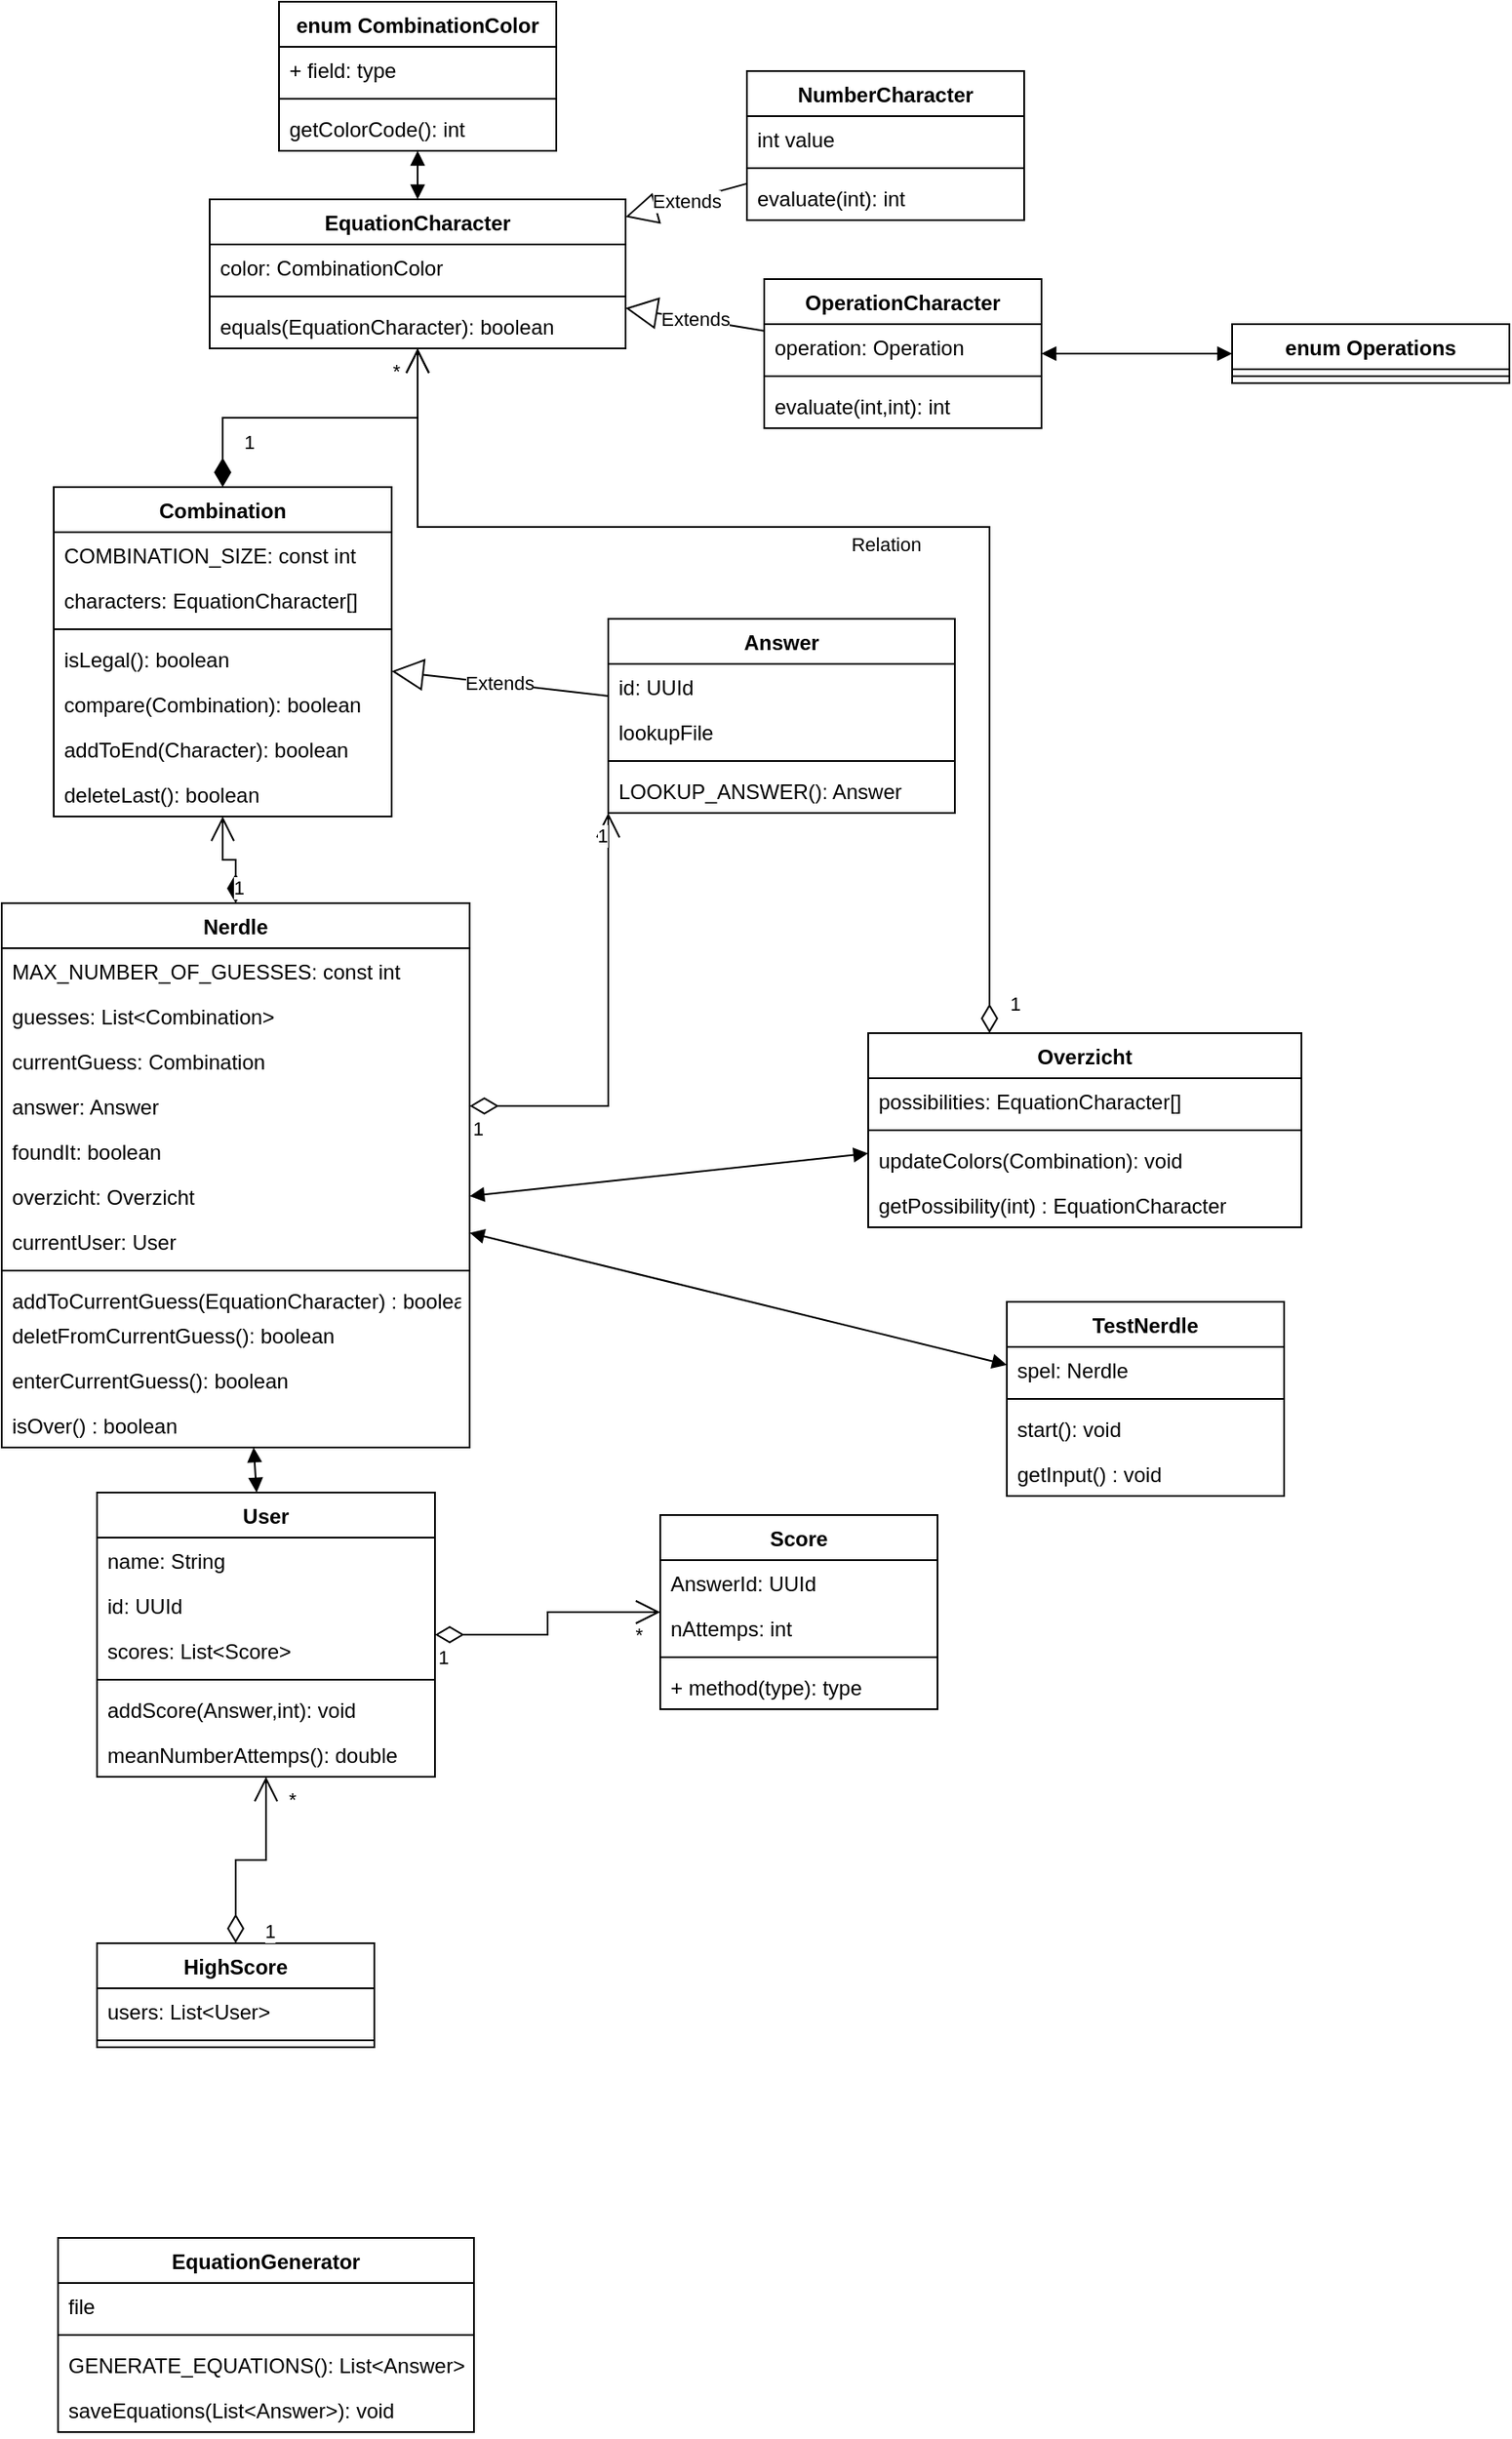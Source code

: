 <mxfile version="20.8.16" type="device"><diagram name="Page-1" id="nGaNUwzNWnzi1AYRtjt9"><mxGraphModel dx="1098" dy="828" grid="1" gridSize="10" guides="1" tooltips="1" connect="1" arrows="1" fold="1" page="1" pageScale="1" pageWidth="850" pageHeight="1100" math="0" shadow="0"><root><mxCell id="0"/><mxCell id="1" parent="0"/><mxCell id="WRhRIFxz5r6KMZZlI93b-1" value="Nerdle" style="swimlane;fontStyle=1;align=center;verticalAlign=top;childLayout=stackLayout;horizontal=1;startSize=26;horizontalStack=0;resizeParent=1;resizeParentMax=0;resizeLast=0;collapsible=1;marginBottom=0;" parent="1" vertex="1"><mxGeometry x="90" y="530" width="270" height="314" as="geometry"/></mxCell><mxCell id="WRhRIFxz5r6KMZZlI93b-44" value="MAX_NUMBER_OF_GUESSES: const int" style="text;strokeColor=none;fillColor=none;align=left;verticalAlign=top;spacingLeft=4;spacingRight=4;overflow=hidden;rotatable=0;points=[[0,0.5],[1,0.5]];portConstraint=eastwest;" parent="WRhRIFxz5r6KMZZlI93b-1" vertex="1"><mxGeometry y="26" width="270" height="26" as="geometry"/></mxCell><mxCell id="WRhRIFxz5r6KMZZlI93b-45" value="guesses: List&lt;Combination&gt;" style="text;strokeColor=none;fillColor=none;align=left;verticalAlign=top;spacingLeft=4;spacingRight=4;overflow=hidden;rotatable=0;points=[[0,0.5],[1,0.5]];portConstraint=eastwest;" parent="WRhRIFxz5r6KMZZlI93b-1" vertex="1"><mxGeometry y="52" width="270" height="26" as="geometry"/></mxCell><mxCell id="WRhRIFxz5r6KMZZlI93b-46" value="currentGuess: Combination" style="text;strokeColor=none;fillColor=none;align=left;verticalAlign=top;spacingLeft=4;spacingRight=4;overflow=hidden;rotatable=0;points=[[0,0.5],[1,0.5]];portConstraint=eastwest;" parent="WRhRIFxz5r6KMZZlI93b-1" vertex="1"><mxGeometry y="78" width="270" height="26" as="geometry"/></mxCell><mxCell id="WRhRIFxz5r6KMZZlI93b-47" value="answer: Answer" style="text;strokeColor=none;fillColor=none;align=left;verticalAlign=top;spacingLeft=4;spacingRight=4;overflow=hidden;rotatable=0;points=[[0,0.5],[1,0.5]];portConstraint=eastwest;" parent="WRhRIFxz5r6KMZZlI93b-1" vertex="1"><mxGeometry y="104" width="270" height="26" as="geometry"/></mxCell><mxCell id="WRhRIFxz5r6KMZZlI93b-57" value="foundIt: boolean" style="text;strokeColor=none;fillColor=none;align=left;verticalAlign=top;spacingLeft=4;spacingRight=4;overflow=hidden;rotatable=0;points=[[0,0.5],[1,0.5]];portConstraint=eastwest;" parent="WRhRIFxz5r6KMZZlI93b-1" vertex="1"><mxGeometry y="130" width="270" height="26" as="geometry"/></mxCell><mxCell id="WRhRIFxz5r6KMZZlI93b-65" value="overzicht: Overzicht" style="text;strokeColor=none;fillColor=none;align=left;verticalAlign=top;spacingLeft=4;spacingRight=4;overflow=hidden;rotatable=0;points=[[0,0.5],[1,0.5]];portConstraint=eastwest;" parent="WRhRIFxz5r6KMZZlI93b-1" vertex="1"><mxGeometry y="156" width="270" height="26" as="geometry"/></mxCell><mxCell id="WRhRIFxz5r6KMZZlI93b-71" value="currentUser: User" style="text;strokeColor=none;fillColor=none;align=left;verticalAlign=top;spacingLeft=4;spacingRight=4;overflow=hidden;rotatable=0;points=[[0,0.5],[1,0.5]];portConstraint=eastwest;" parent="WRhRIFxz5r6KMZZlI93b-1" vertex="1"><mxGeometry y="182" width="270" height="26" as="geometry"/></mxCell><mxCell id="WRhRIFxz5r6KMZZlI93b-3" value="" style="line;strokeWidth=1;fillColor=none;align=left;verticalAlign=middle;spacingTop=-1;spacingLeft=3;spacingRight=3;rotatable=0;labelPosition=right;points=[];portConstraint=eastwest;strokeColor=inherit;" parent="WRhRIFxz5r6KMZZlI93b-1" vertex="1"><mxGeometry y="208" width="270" height="8" as="geometry"/></mxCell><mxCell id="WRhRIFxz5r6KMZZlI93b-4" value="addToCurrentGuess(EquationCharacter) : boolean" style="text;strokeColor=none;fillColor=none;align=left;verticalAlign=top;spacingLeft=4;spacingRight=4;overflow=hidden;rotatable=0;points=[[0,0.5],[1,0.5]];portConstraint=eastwest;" parent="WRhRIFxz5r6KMZZlI93b-1" vertex="1"><mxGeometry y="216" width="270" height="20" as="geometry"/></mxCell><mxCell id="WRhRIFxz5r6KMZZlI93b-97" value="deletFromCurrentGuess(): boolean" style="text;strokeColor=none;fillColor=none;align=left;verticalAlign=top;spacingLeft=4;spacingRight=4;overflow=hidden;rotatable=0;points=[[0,0.5],[1,0.5]];portConstraint=eastwest;" parent="WRhRIFxz5r6KMZZlI93b-1" vertex="1"><mxGeometry y="236" width="270" height="26" as="geometry"/></mxCell><mxCell id="WRhRIFxz5r6KMZZlI93b-98" value="enterCurrentGuess(): boolean" style="text;strokeColor=none;fillColor=none;align=left;verticalAlign=top;spacingLeft=4;spacingRight=4;overflow=hidden;rotatable=0;points=[[0,0.5],[1,0.5]];portConstraint=eastwest;" parent="WRhRIFxz5r6KMZZlI93b-1" vertex="1"><mxGeometry y="262" width="270" height="26" as="geometry"/></mxCell><mxCell id="AXyc21nT3jt0DEatGzwi-4" value="isOver() : boolean" style="text;strokeColor=none;fillColor=none;align=left;verticalAlign=top;spacingLeft=4;spacingRight=4;overflow=hidden;rotatable=0;points=[[0,0.5],[1,0.5]];portConstraint=eastwest;" parent="WRhRIFxz5r6KMZZlI93b-1" vertex="1"><mxGeometry y="288" width="270" height="26" as="geometry"/></mxCell><mxCell id="WRhRIFxz5r6KMZZlI93b-5" value="Combination" style="swimlane;fontStyle=1;align=center;verticalAlign=top;childLayout=stackLayout;horizontal=1;startSize=26;horizontalStack=0;resizeParent=1;resizeParentMax=0;resizeLast=0;collapsible=1;marginBottom=0;" parent="1" vertex="1"><mxGeometry x="120" y="290" width="195" height="190" as="geometry"/></mxCell><mxCell id="WRhRIFxz5r6KMZZlI93b-89" value="COMBINATION_SIZE: const int" style="text;strokeColor=none;fillColor=none;align=left;verticalAlign=top;spacingLeft=4;spacingRight=4;overflow=hidden;rotatable=0;points=[[0,0.5],[1,0.5]];portConstraint=eastwest;" parent="WRhRIFxz5r6KMZZlI93b-5" vertex="1"><mxGeometry y="26" width="195" height="26" as="geometry"/></mxCell><mxCell id="WRhRIFxz5r6KMZZlI93b-6" value="characters: EquationCharacter[]" style="text;strokeColor=none;fillColor=none;align=left;verticalAlign=top;spacingLeft=4;spacingRight=4;overflow=hidden;rotatable=0;points=[[0,0.5],[1,0.5]];portConstraint=eastwest;" parent="WRhRIFxz5r6KMZZlI93b-5" vertex="1"><mxGeometry y="52" width="195" height="26" as="geometry"/></mxCell><mxCell id="WRhRIFxz5r6KMZZlI93b-7" value="" style="line;strokeWidth=1;fillColor=none;align=left;verticalAlign=middle;spacingTop=-1;spacingLeft=3;spacingRight=3;rotatable=0;labelPosition=right;points=[];portConstraint=eastwest;strokeColor=inherit;" parent="WRhRIFxz5r6KMZZlI93b-5" vertex="1"><mxGeometry y="78" width="195" height="8" as="geometry"/></mxCell><mxCell id="WRhRIFxz5r6KMZZlI93b-8" value="isLegal(): boolean" style="text;strokeColor=none;fillColor=none;align=left;verticalAlign=top;spacingLeft=4;spacingRight=4;overflow=hidden;rotatable=0;points=[[0,0.5],[1,0.5]];portConstraint=eastwest;" parent="WRhRIFxz5r6KMZZlI93b-5" vertex="1"><mxGeometry y="86" width="195" height="26" as="geometry"/></mxCell><mxCell id="WRhRIFxz5r6KMZZlI93b-82" value="compare(Combination): boolean" style="text;strokeColor=none;fillColor=none;align=left;verticalAlign=top;spacingLeft=4;spacingRight=4;overflow=hidden;rotatable=0;points=[[0,0.5],[1,0.5]];portConstraint=eastwest;" parent="WRhRIFxz5r6KMZZlI93b-5" vertex="1"><mxGeometry y="112" width="195" height="26" as="geometry"/></mxCell><mxCell id="WRhRIFxz5r6KMZZlI93b-83" value="addToEnd(Character): boolean" style="text;strokeColor=none;fillColor=none;align=left;verticalAlign=top;spacingLeft=4;spacingRight=4;overflow=hidden;rotatable=0;points=[[0,0.5],[1,0.5]];portConstraint=eastwest;" parent="WRhRIFxz5r6KMZZlI93b-5" vertex="1"><mxGeometry y="138" width="195" height="26" as="geometry"/></mxCell><mxCell id="WRhRIFxz5r6KMZZlI93b-84" value="deleteLast(): boolean" style="text;strokeColor=none;fillColor=none;align=left;verticalAlign=top;spacingLeft=4;spacingRight=4;overflow=hidden;rotatable=0;points=[[0,0.5],[1,0.5]];portConstraint=eastwest;" parent="WRhRIFxz5r6KMZZlI93b-5" vertex="1"><mxGeometry y="164" width="195" height="26" as="geometry"/></mxCell><mxCell id="WRhRIFxz5r6KMZZlI93b-9" value="1" style="endArrow=open;html=1;endSize=12;startArrow=diamondThin;startSize=14;startFill=1;edgeStyle=orthogonalEdgeStyle;align=left;verticalAlign=bottom;rounded=0;" parent="1" source="WRhRIFxz5r6KMZZlI93b-1" target="WRhRIFxz5r6KMZZlI93b-5" edge="1"><mxGeometry x="-1" y="3" relative="1" as="geometry"><mxPoint x="420" y="320" as="sourcePoint"/><mxPoint x="580" y="320" as="targetPoint"/></mxGeometry></mxCell><mxCell id="WRhRIFxz5r6KMZZlI93b-10" value="EquationCharacter" style="swimlane;fontStyle=1;align=center;verticalAlign=top;childLayout=stackLayout;horizontal=1;startSize=26;horizontalStack=0;resizeParent=1;resizeParentMax=0;resizeLast=0;collapsible=1;marginBottom=0;" parent="1" vertex="1"><mxGeometry x="210" y="124" width="240" height="86" as="geometry"/></mxCell><mxCell id="WRhRIFxz5r6KMZZlI93b-56" value="color: CombinationColor" style="text;strokeColor=none;fillColor=none;align=left;verticalAlign=top;spacingLeft=4;spacingRight=4;overflow=hidden;rotatable=0;points=[[0,0.5],[1,0.5]];portConstraint=eastwest;" parent="WRhRIFxz5r6KMZZlI93b-10" vertex="1"><mxGeometry y="26" width="240" height="26" as="geometry"/></mxCell><mxCell id="WRhRIFxz5r6KMZZlI93b-12" value="" style="line;strokeWidth=1;fillColor=none;align=left;verticalAlign=middle;spacingTop=-1;spacingLeft=3;spacingRight=3;rotatable=0;labelPosition=right;points=[];portConstraint=eastwest;strokeColor=inherit;" parent="WRhRIFxz5r6KMZZlI93b-10" vertex="1"><mxGeometry y="52" width="240" height="8" as="geometry"/></mxCell><mxCell id="2IvJSUibcknKAsIK1jTC-1" value="equals(EquationCharacter): boolean" style="text;strokeColor=none;fillColor=none;align=left;verticalAlign=top;spacingLeft=4;spacingRight=4;overflow=hidden;rotatable=0;points=[[0,0.5],[1,0.5]];portConstraint=eastwest;" vertex="1" parent="WRhRIFxz5r6KMZZlI93b-10"><mxGeometry y="60" width="240" height="26" as="geometry"/></mxCell><mxCell id="WRhRIFxz5r6KMZZlI93b-14" value="enum CombinationColor" style="swimlane;fontStyle=1;align=center;verticalAlign=top;childLayout=stackLayout;horizontal=1;startSize=26;horizontalStack=0;resizeParent=1;resizeParentMax=0;resizeLast=0;collapsible=1;marginBottom=0;" parent="1" vertex="1"><mxGeometry x="250" y="10" width="160" height="86" as="geometry"/></mxCell><mxCell id="WRhRIFxz5r6KMZZlI93b-15" value="+ field: type" style="text;strokeColor=none;fillColor=none;align=left;verticalAlign=top;spacingLeft=4;spacingRight=4;overflow=hidden;rotatable=0;points=[[0,0.5],[1,0.5]];portConstraint=eastwest;" parent="WRhRIFxz5r6KMZZlI93b-14" vertex="1"><mxGeometry y="26" width="160" height="26" as="geometry"/></mxCell><mxCell id="WRhRIFxz5r6KMZZlI93b-16" value="" style="line;strokeWidth=1;fillColor=none;align=left;verticalAlign=middle;spacingTop=-1;spacingLeft=3;spacingRight=3;rotatable=0;labelPosition=right;points=[];portConstraint=eastwest;strokeColor=inherit;" parent="WRhRIFxz5r6KMZZlI93b-14" vertex="1"><mxGeometry y="52" width="160" height="8" as="geometry"/></mxCell><mxCell id="WRhRIFxz5r6KMZZlI93b-17" value="getColorCode(): int" style="text;strokeColor=none;fillColor=none;align=left;verticalAlign=top;spacingLeft=4;spacingRight=4;overflow=hidden;rotatable=0;points=[[0,0.5],[1,0.5]];portConstraint=eastwest;" parent="WRhRIFxz5r6KMZZlI93b-14" vertex="1"><mxGeometry y="60" width="160" height="26" as="geometry"/></mxCell><mxCell id="WRhRIFxz5r6KMZZlI93b-20" value="1" style="endArrow=open;html=1;endSize=12;startArrow=diamondThin;startSize=14;startFill=1;edgeStyle=orthogonalEdgeStyle;align=left;verticalAlign=bottom;rounded=0;" parent="1" source="WRhRIFxz5r6KMZZlI93b-5" target="WRhRIFxz5r6KMZZlI93b-10" edge="1"><mxGeometry x="-0.817" y="-10" relative="1" as="geometry"><mxPoint x="530" y="360" as="sourcePoint"/><mxPoint x="250" y="197" as="targetPoint"/><mxPoint as="offset"/></mxGeometry></mxCell><mxCell id="WRhRIFxz5r6KMZZlI93b-48" value="enum Operations" style="swimlane;fontStyle=1;align=center;verticalAlign=top;childLayout=stackLayout;horizontal=1;startSize=26;horizontalStack=0;resizeParent=1;resizeParentMax=0;resizeLast=0;collapsible=1;marginBottom=0;" parent="1" vertex="1"><mxGeometry x="800" y="196" width="160" height="34" as="geometry"/></mxCell><mxCell id="WRhRIFxz5r6KMZZlI93b-50" value="" style="line;strokeWidth=1;fillColor=none;align=left;verticalAlign=middle;spacingTop=-1;spacingLeft=3;spacingRight=3;rotatable=0;labelPosition=right;points=[];portConstraint=eastwest;strokeColor=inherit;" parent="WRhRIFxz5r6KMZZlI93b-48" vertex="1"><mxGeometry y="26" width="160" height="8" as="geometry"/></mxCell><mxCell id="WRhRIFxz5r6KMZZlI93b-54" value="" style="endArrow=block;startArrow=block;endFill=1;startFill=1;html=1;rounded=0;" parent="1" source="MKwCYg8Q-onMK38JoarG-35" target="WRhRIFxz5r6KMZZlI93b-48" edge="1"><mxGeometry width="160" relative="1" as="geometry"><mxPoint x="400" y="200" as="sourcePoint"/><mxPoint x="560" y="200" as="targetPoint"/></mxGeometry></mxCell><mxCell id="WRhRIFxz5r6KMZZlI93b-55" value="" style="endArrow=block;startArrow=block;endFill=1;startFill=1;html=1;rounded=0;" parent="1" source="WRhRIFxz5r6KMZZlI93b-10" target="WRhRIFxz5r6KMZZlI93b-17" edge="1"><mxGeometry width="160" relative="1" as="geometry"><mxPoint x="380" y="120" as="sourcePoint"/><mxPoint x="540" y="120" as="targetPoint"/></mxGeometry></mxCell><mxCell id="WRhRIFxz5r6KMZZlI93b-58" value="Overzicht" style="swimlane;fontStyle=1;align=center;verticalAlign=top;childLayout=stackLayout;horizontal=1;startSize=26;horizontalStack=0;resizeParent=1;resizeParentMax=0;resizeLast=0;collapsible=1;marginBottom=0;" parent="1" vertex="1"><mxGeometry x="590" y="605" width="250" height="112" as="geometry"/></mxCell><mxCell id="WRhRIFxz5r6KMZZlI93b-62" value="Relation" style="endArrow=open;html=1;endSize=12;startArrow=diamondThin;startSize=14;startFill=0;edgeStyle=orthogonalEdgeStyle;rounded=0;" parent="WRhRIFxz5r6KMZZlI93b-58" target="WRhRIFxz5r6KMZZlI93b-10" edge="1"><mxGeometry x="-0.028" y="10" relative="1" as="geometry"><mxPoint x="70" as="sourcePoint"/><mxPoint x="230" as="targetPoint"/><Array as="points"><mxPoint x="70" y="-292"/><mxPoint x="-260" y="-292"/></Array><mxPoint as="offset"/></mxGeometry></mxCell><mxCell id="WRhRIFxz5r6KMZZlI93b-63" value="1" style="edgeLabel;resizable=0;html=1;align=left;verticalAlign=top;" parent="WRhRIFxz5r6KMZZlI93b-62" connectable="0" vertex="1"><mxGeometry x="-1" relative="1" as="geometry"><mxPoint x="10" y="-30" as="offset"/></mxGeometry></mxCell><mxCell id="WRhRIFxz5r6KMZZlI93b-64" value="*" style="edgeLabel;resizable=0;html=1;align=right;verticalAlign=top;" parent="WRhRIFxz5r6KMZZlI93b-62" connectable="0" vertex="1"><mxGeometry x="1" relative="1" as="geometry"><mxPoint x="-10" as="offset"/></mxGeometry></mxCell><mxCell id="WRhRIFxz5r6KMZZlI93b-59" value="possibilities: EquationCharacter[]" style="text;strokeColor=none;fillColor=none;align=left;verticalAlign=top;spacingLeft=4;spacingRight=4;overflow=hidden;rotatable=0;points=[[0,0.5],[1,0.5]];portConstraint=eastwest;" parent="WRhRIFxz5r6KMZZlI93b-58" vertex="1"><mxGeometry y="26" width="250" height="26" as="geometry"/></mxCell><mxCell id="WRhRIFxz5r6KMZZlI93b-60" value="" style="line;strokeWidth=1;fillColor=none;align=left;verticalAlign=middle;spacingTop=-1;spacingLeft=3;spacingRight=3;rotatable=0;labelPosition=right;points=[];portConstraint=eastwest;strokeColor=inherit;" parent="WRhRIFxz5r6KMZZlI93b-58" vertex="1"><mxGeometry y="52" width="250" height="8" as="geometry"/></mxCell><mxCell id="WRhRIFxz5r6KMZZlI93b-61" value="updateColors(Combination): void" style="text;strokeColor=none;fillColor=none;align=left;verticalAlign=top;spacingLeft=4;spacingRight=4;overflow=hidden;rotatable=0;points=[[0,0.5],[1,0.5]];portConstraint=eastwest;" parent="WRhRIFxz5r6KMZZlI93b-58" vertex="1"><mxGeometry y="60" width="250" height="26" as="geometry"/></mxCell><mxCell id="AXyc21nT3jt0DEatGzwi-1" value="getPossibility(int) : EquationCharacter" style="text;strokeColor=none;fillColor=none;align=left;verticalAlign=top;spacingLeft=4;spacingRight=4;overflow=hidden;rotatable=0;points=[[0,0.5],[1,0.5]];portConstraint=eastwest;" parent="WRhRIFxz5r6KMZZlI93b-58" vertex="1"><mxGeometry y="86" width="250" height="26" as="geometry"/></mxCell><mxCell id="WRhRIFxz5r6KMZZlI93b-66" value="" style="endArrow=block;startArrow=block;endFill=1;startFill=1;html=1;rounded=0;exitX=1;exitY=0.5;exitDx=0;exitDy=0;" parent="1" source="WRhRIFxz5r6KMZZlI93b-65" target="WRhRIFxz5r6KMZZlI93b-58" edge="1"><mxGeometry width="160" relative="1" as="geometry"><mxPoint x="340" y="630" as="sourcePoint"/><mxPoint x="500" y="630" as="targetPoint"/></mxGeometry></mxCell><mxCell id="WRhRIFxz5r6KMZZlI93b-67" value="User" style="swimlane;fontStyle=1;align=center;verticalAlign=top;childLayout=stackLayout;horizontal=1;startSize=26;horizontalStack=0;resizeParent=1;resizeParentMax=0;resizeLast=0;collapsible=1;marginBottom=0;" parent="1" vertex="1"><mxGeometry x="145" y="870" width="195" height="164" as="geometry"/></mxCell><mxCell id="WRhRIFxz5r6KMZZlI93b-68" value="name: String" style="text;strokeColor=none;fillColor=none;align=left;verticalAlign=top;spacingLeft=4;spacingRight=4;overflow=hidden;rotatable=0;points=[[0,0.5],[1,0.5]];portConstraint=eastwest;" parent="WRhRIFxz5r6KMZZlI93b-67" vertex="1"><mxGeometry y="26" width="195" height="26" as="geometry"/></mxCell><mxCell id="WRhRIFxz5r6KMZZlI93b-92" value="id: UUId" style="text;strokeColor=none;fillColor=none;align=left;verticalAlign=top;spacingLeft=4;spacingRight=4;overflow=hidden;rotatable=0;points=[[0,0.5],[1,0.5]];portConstraint=eastwest;" parent="WRhRIFxz5r6KMZZlI93b-67" vertex="1"><mxGeometry y="52" width="195" height="26" as="geometry"/></mxCell><mxCell id="WRhRIFxz5r6KMZZlI93b-93" value="scores: List&lt;Score&gt;" style="text;strokeColor=none;fillColor=none;align=left;verticalAlign=top;spacingLeft=4;spacingRight=4;overflow=hidden;rotatable=0;points=[[0,0.5],[1,0.5]];portConstraint=eastwest;" parent="WRhRIFxz5r6KMZZlI93b-67" vertex="1"><mxGeometry y="78" width="195" height="26" as="geometry"/></mxCell><mxCell id="WRhRIFxz5r6KMZZlI93b-69" value="" style="line;strokeWidth=1;fillColor=none;align=left;verticalAlign=middle;spacingTop=-1;spacingLeft=3;spacingRight=3;rotatable=0;labelPosition=right;points=[];portConstraint=eastwest;strokeColor=inherit;" parent="WRhRIFxz5r6KMZZlI93b-67" vertex="1"><mxGeometry y="104" width="195" height="8" as="geometry"/></mxCell><mxCell id="WRhRIFxz5r6KMZZlI93b-70" value="addScore(Answer,int): void" style="text;strokeColor=none;fillColor=none;align=left;verticalAlign=top;spacingLeft=4;spacingRight=4;overflow=hidden;rotatable=0;points=[[0,0.5],[1,0.5]];portConstraint=eastwest;" parent="WRhRIFxz5r6KMZZlI93b-67" vertex="1"><mxGeometry y="112" width="195" height="26" as="geometry"/></mxCell><mxCell id="MKwCYg8Q-onMK38JoarG-9" value="meanNumberAttemps(): double" style="text;strokeColor=none;fillColor=none;align=left;verticalAlign=top;spacingLeft=4;spacingRight=4;overflow=hidden;rotatable=0;points=[[0,0.5],[1,0.5]];portConstraint=eastwest;" parent="WRhRIFxz5r6KMZZlI93b-67" vertex="1"><mxGeometry y="138" width="195" height="26" as="geometry"/></mxCell><mxCell id="WRhRIFxz5r6KMZZlI93b-72" value="" style="endArrow=block;startArrow=block;endFill=1;startFill=1;html=1;rounded=0;" parent="1" source="WRhRIFxz5r6KMZZlI93b-67" target="WRhRIFxz5r6KMZZlI93b-1" edge="1"><mxGeometry width="160" relative="1" as="geometry"><mxPoint x="230" y="880" as="sourcePoint"/><mxPoint x="390" y="880" as="targetPoint"/></mxGeometry></mxCell><mxCell id="WRhRIFxz5r6KMZZlI93b-73" value="Score" style="swimlane;fontStyle=1;align=center;verticalAlign=top;childLayout=stackLayout;horizontal=1;startSize=26;horizontalStack=0;resizeParent=1;resizeParentMax=0;resizeLast=0;collapsible=1;marginBottom=0;" parent="1" vertex="1"><mxGeometry x="470" y="883" width="160" height="112" as="geometry"/></mxCell><mxCell id="WRhRIFxz5r6KMZZlI93b-74" value="AnswerId: UUId" style="text;strokeColor=none;fillColor=none;align=left;verticalAlign=top;spacingLeft=4;spacingRight=4;overflow=hidden;rotatable=0;points=[[0,0.5],[1,0.5]];portConstraint=eastwest;" parent="WRhRIFxz5r6KMZZlI93b-73" vertex="1"><mxGeometry y="26" width="160" height="26" as="geometry"/></mxCell><mxCell id="WRhRIFxz5r6KMZZlI93b-90" value="nAttemps: int" style="text;strokeColor=none;fillColor=none;align=left;verticalAlign=top;spacingLeft=4;spacingRight=4;overflow=hidden;rotatable=0;points=[[0,0.5],[1,0.5]];portConstraint=eastwest;" parent="WRhRIFxz5r6KMZZlI93b-73" vertex="1"><mxGeometry y="52" width="160" height="26" as="geometry"/></mxCell><mxCell id="WRhRIFxz5r6KMZZlI93b-75" value="" style="line;strokeWidth=1;fillColor=none;align=left;verticalAlign=middle;spacingTop=-1;spacingLeft=3;spacingRight=3;rotatable=0;labelPosition=right;points=[];portConstraint=eastwest;strokeColor=inherit;" parent="WRhRIFxz5r6KMZZlI93b-73" vertex="1"><mxGeometry y="78" width="160" height="8" as="geometry"/></mxCell><mxCell id="WRhRIFxz5r6KMZZlI93b-76" value="+ method(type): type" style="text;strokeColor=none;fillColor=none;align=left;verticalAlign=top;spacingLeft=4;spacingRight=4;overflow=hidden;rotatable=0;points=[[0,0.5],[1,0.5]];portConstraint=eastwest;" parent="WRhRIFxz5r6KMZZlI93b-73" vertex="1"><mxGeometry y="86" width="160" height="26" as="geometry"/></mxCell><mxCell id="WRhRIFxz5r6KMZZlI93b-77" value="Answer" style="swimlane;fontStyle=1;align=center;verticalAlign=top;childLayout=stackLayout;horizontal=1;startSize=26;horizontalStack=0;resizeParent=1;resizeParentMax=0;resizeLast=0;collapsible=1;marginBottom=0;" parent="1" vertex="1"><mxGeometry x="440" y="366" width="200" height="112" as="geometry"/></mxCell><mxCell id="WRhRIFxz5r6KMZZlI93b-78" value="id: UUId" style="text;strokeColor=none;fillColor=none;align=left;verticalAlign=top;spacingLeft=4;spacingRight=4;overflow=hidden;rotatable=0;points=[[0,0.5],[1,0.5]];portConstraint=eastwest;" parent="WRhRIFxz5r6KMZZlI93b-77" vertex="1"><mxGeometry y="26" width="200" height="26" as="geometry"/></mxCell><mxCell id="MKwCYg8Q-onMK38JoarG-30" value="lookupFile" style="text;strokeColor=none;fillColor=none;align=left;verticalAlign=top;spacingLeft=4;spacingRight=4;overflow=hidden;rotatable=0;points=[[0,0.5],[1,0.5]];portConstraint=eastwest;" parent="WRhRIFxz5r6KMZZlI93b-77" vertex="1"><mxGeometry y="52" width="200" height="26" as="geometry"/></mxCell><mxCell id="WRhRIFxz5r6KMZZlI93b-79" value="" style="line;strokeWidth=1;fillColor=none;align=left;verticalAlign=middle;spacingTop=-1;spacingLeft=3;spacingRight=3;rotatable=0;labelPosition=right;points=[];portConstraint=eastwest;strokeColor=inherit;" parent="WRhRIFxz5r6KMZZlI93b-77" vertex="1"><mxGeometry y="78" width="200" height="8" as="geometry"/></mxCell><mxCell id="WRhRIFxz5r6KMZZlI93b-80" value="LOOKUP_ANSWER(): Answer" style="text;strokeColor=none;fillColor=none;align=left;verticalAlign=top;spacingLeft=4;spacingRight=4;overflow=hidden;rotatable=0;points=[[0,0.5],[1,0.5]];portConstraint=eastwest;" parent="WRhRIFxz5r6KMZZlI93b-77" vertex="1"><mxGeometry y="86" width="200" height="26" as="geometry"/></mxCell><mxCell id="WRhRIFxz5r6KMZZlI93b-81" value="Extends" style="endArrow=block;endSize=16;endFill=0;html=1;rounded=0;" parent="1" source="WRhRIFxz5r6KMZZlI93b-77" target="WRhRIFxz5r6KMZZlI93b-5" edge="1"><mxGeometry width="160" relative="1" as="geometry"><mxPoint x="280" y="470" as="sourcePoint"/><mxPoint x="440" y="470" as="targetPoint"/></mxGeometry></mxCell><mxCell id="WRhRIFxz5r6KMZZlI93b-85" value="" style="endArrow=open;html=1;endSize=12;startArrow=diamondThin;startSize=14;startFill=0;edgeStyle=orthogonalEdgeStyle;rounded=0;" parent="1" source="WRhRIFxz5r6KMZZlI93b-47" target="WRhRIFxz5r6KMZZlI93b-77" edge="1"><mxGeometry x="0.02" y="-30" relative="1" as="geometry"><mxPoint x="200" y="640" as="sourcePoint"/><mxPoint x="360" y="640" as="targetPoint"/><Array as="points"><mxPoint x="440" y="647"/></Array><mxPoint as="offset"/></mxGeometry></mxCell><mxCell id="WRhRIFxz5r6KMZZlI93b-86" value="1" style="edgeLabel;resizable=0;html=1;align=left;verticalAlign=top;" parent="WRhRIFxz5r6KMZZlI93b-85" connectable="0" vertex="1"><mxGeometry x="-1" relative="1" as="geometry"/></mxCell><mxCell id="WRhRIFxz5r6KMZZlI93b-87" value="1" style="edgeLabel;resizable=0;html=1;align=right;verticalAlign=top;" parent="WRhRIFxz5r6KMZZlI93b-85" connectable="0" vertex="1"><mxGeometry x="1" relative="1" as="geometry"/></mxCell><mxCell id="WRhRIFxz5r6KMZZlI93b-94" value="" style="endArrow=open;html=1;endSize=12;startArrow=diamondThin;startSize=14;startFill=0;edgeStyle=orthogonalEdgeStyle;rounded=0;" parent="1" source="WRhRIFxz5r6KMZZlI93b-67" target="WRhRIFxz5r6KMZZlI93b-73" edge="1"><mxGeometry x="0.091" y="39" relative="1" as="geometry"><mxPoint x="330" y="950" as="sourcePoint"/><mxPoint x="490" y="950" as="targetPoint"/><mxPoint x="-5" as="offset"/></mxGeometry></mxCell><mxCell id="WRhRIFxz5r6KMZZlI93b-95" value="1" style="edgeLabel;resizable=0;html=1;align=left;verticalAlign=top;" parent="WRhRIFxz5r6KMZZlI93b-94" connectable="0" vertex="1"><mxGeometry x="-1" relative="1" as="geometry"/></mxCell><mxCell id="WRhRIFxz5r6KMZZlI93b-96" value="*" style="edgeLabel;resizable=0;html=1;align=right;verticalAlign=top;" parent="WRhRIFxz5r6KMZZlI93b-94" connectable="0" vertex="1"><mxGeometry x="1" relative="1" as="geometry"><mxPoint x="-10" as="offset"/></mxGeometry></mxCell><mxCell id="MKwCYg8Q-onMK38JoarG-5" value="HighScore" style="swimlane;fontStyle=1;align=center;verticalAlign=top;childLayout=stackLayout;horizontal=1;startSize=26;horizontalStack=0;resizeParent=1;resizeParentMax=0;resizeLast=0;collapsible=1;marginBottom=0;" parent="1" vertex="1"><mxGeometry x="145" y="1130" width="160" height="60" as="geometry"/></mxCell><mxCell id="MKwCYg8Q-onMK38JoarG-6" value="users: List&lt;User&gt;" style="text;strokeColor=none;fillColor=none;align=left;verticalAlign=top;spacingLeft=4;spacingRight=4;overflow=hidden;rotatable=0;points=[[0,0.5],[1,0.5]];portConstraint=eastwest;" parent="MKwCYg8Q-onMK38JoarG-5" vertex="1"><mxGeometry y="26" width="160" height="26" as="geometry"/></mxCell><mxCell id="MKwCYg8Q-onMK38JoarG-7" value="" style="line;strokeWidth=1;fillColor=none;align=left;verticalAlign=middle;spacingTop=-1;spacingLeft=3;spacingRight=3;rotatable=0;labelPosition=right;points=[];portConstraint=eastwest;strokeColor=inherit;" parent="MKwCYg8Q-onMK38JoarG-5" vertex="1"><mxGeometry y="52" width="160" height="8" as="geometry"/></mxCell><mxCell id="MKwCYg8Q-onMK38JoarG-10" value="" style="endArrow=open;html=1;endSize=12;startArrow=diamondThin;startSize=14;startFill=0;edgeStyle=orthogonalEdgeStyle;rounded=0;" parent="1" source="MKwCYg8Q-onMK38JoarG-5" target="WRhRIFxz5r6KMZZlI93b-67" edge="1"><mxGeometry x="0.189" y="-47" relative="1" as="geometry"><mxPoint x="227.5" y="1140" as="sourcePoint"/><mxPoint x="387.5" y="1140" as="targetPoint"/><mxPoint x="1" as="offset"/></mxGeometry></mxCell><mxCell id="MKwCYg8Q-onMK38JoarG-11" value="1" style="edgeLabel;resizable=0;html=1;align=left;verticalAlign=top;" parent="MKwCYg8Q-onMK38JoarG-10" connectable="0" vertex="1"><mxGeometry x="-1" relative="1" as="geometry"><mxPoint x="15" y="-20" as="offset"/></mxGeometry></mxCell><mxCell id="MKwCYg8Q-onMK38JoarG-12" value="*" style="edgeLabel;resizable=0;html=1;align=right;verticalAlign=top;" parent="MKwCYg8Q-onMK38JoarG-10" connectable="0" vertex="1"><mxGeometry x="1" relative="1" as="geometry"><mxPoint x="18" as="offset"/></mxGeometry></mxCell><mxCell id="MKwCYg8Q-onMK38JoarG-14" value="TestNerdle" style="swimlane;fontStyle=1;align=center;verticalAlign=top;childLayout=stackLayout;horizontal=1;startSize=26;horizontalStack=0;resizeParent=1;resizeParentMax=0;resizeLast=0;collapsible=1;marginBottom=0;" parent="1" vertex="1"><mxGeometry x="670" y="760" width="160" height="112" as="geometry"/></mxCell><mxCell id="MKwCYg8Q-onMK38JoarG-15" value="spel: Nerdle" style="text;strokeColor=none;fillColor=none;align=left;verticalAlign=top;spacingLeft=4;spacingRight=4;overflow=hidden;rotatable=0;points=[[0,0.5],[1,0.5]];portConstraint=eastwest;" parent="MKwCYg8Q-onMK38JoarG-14" vertex="1"><mxGeometry y="26" width="160" height="26" as="geometry"/></mxCell><mxCell id="MKwCYg8Q-onMK38JoarG-16" value="" style="line;strokeWidth=1;fillColor=none;align=left;verticalAlign=middle;spacingTop=-1;spacingLeft=3;spacingRight=3;rotatable=0;labelPosition=right;points=[];portConstraint=eastwest;strokeColor=inherit;" parent="MKwCYg8Q-onMK38JoarG-14" vertex="1"><mxGeometry y="52" width="160" height="8" as="geometry"/></mxCell><mxCell id="MKwCYg8Q-onMK38JoarG-17" value="start(): void" style="text;strokeColor=none;fillColor=none;align=left;verticalAlign=top;spacingLeft=4;spacingRight=4;overflow=hidden;rotatable=0;points=[[0,0.5],[1,0.5]];portConstraint=eastwest;" parent="MKwCYg8Q-onMK38JoarG-14" vertex="1"><mxGeometry y="60" width="160" height="26" as="geometry"/></mxCell><mxCell id="MKwCYg8Q-onMK38JoarG-20" value="getInput() : void" style="text;strokeColor=none;fillColor=none;align=left;verticalAlign=top;spacingLeft=4;spacingRight=4;overflow=hidden;rotatable=0;points=[[0,0.5],[1,0.5]];portConstraint=eastwest;" parent="MKwCYg8Q-onMK38JoarG-14" vertex="1"><mxGeometry y="86" width="160" height="26" as="geometry"/></mxCell><mxCell id="MKwCYg8Q-onMK38JoarG-19" value="" style="endArrow=block;startArrow=block;endFill=1;startFill=1;html=1;rounded=0;" parent="1" source="WRhRIFxz5r6KMZZlI93b-1" target="MKwCYg8Q-onMK38JoarG-14" edge="1"><mxGeometry width="160" relative="1" as="geometry"><mxPoint x="460" y="790" as="sourcePoint"/><mxPoint x="620" y="790" as="targetPoint"/></mxGeometry></mxCell><mxCell id="MKwCYg8Q-onMK38JoarG-25" value="EquationGenerator" style="swimlane;fontStyle=1;align=center;verticalAlign=top;childLayout=stackLayout;horizontal=1;startSize=26;horizontalStack=0;resizeParent=1;resizeParentMax=0;resizeLast=0;collapsible=1;marginBottom=0;" parent="1" vertex="1"><mxGeometry x="122.5" y="1300" width="240" height="112" as="geometry"/></mxCell><mxCell id="MKwCYg8Q-onMK38JoarG-26" value="file" style="text;strokeColor=none;fillColor=none;align=left;verticalAlign=top;spacingLeft=4;spacingRight=4;overflow=hidden;rotatable=0;points=[[0,0.5],[1,0.5]];portConstraint=eastwest;" parent="MKwCYg8Q-onMK38JoarG-25" vertex="1"><mxGeometry y="26" width="240" height="26" as="geometry"/></mxCell><mxCell id="MKwCYg8Q-onMK38JoarG-27" value="" style="line;strokeWidth=1;fillColor=none;align=left;verticalAlign=middle;spacingTop=-1;spacingLeft=3;spacingRight=3;rotatable=0;labelPosition=right;points=[];portConstraint=eastwest;strokeColor=inherit;" parent="MKwCYg8Q-onMK38JoarG-25" vertex="1"><mxGeometry y="52" width="240" height="8" as="geometry"/></mxCell><mxCell id="MKwCYg8Q-onMK38JoarG-28" value="GENERATE_EQUATIONS(): List&lt;Answer&gt;" style="text;strokeColor=none;fillColor=none;align=left;verticalAlign=top;spacingLeft=4;spacingRight=4;overflow=hidden;rotatable=0;points=[[0,0.5],[1,0.5]];portConstraint=eastwest;" parent="MKwCYg8Q-onMK38JoarG-25" vertex="1"><mxGeometry y="60" width="240" height="26" as="geometry"/></mxCell><mxCell id="MKwCYg8Q-onMK38JoarG-29" value="saveEquations(List&lt;Answer&gt;): void" style="text;strokeColor=none;fillColor=none;align=left;verticalAlign=top;spacingLeft=4;spacingRight=4;overflow=hidden;rotatable=0;points=[[0,0.5],[1,0.5]];portConstraint=eastwest;" parent="MKwCYg8Q-onMK38JoarG-25" vertex="1"><mxGeometry y="86" width="240" height="26" as="geometry"/></mxCell><mxCell id="MKwCYg8Q-onMK38JoarG-31" value="NumberCharacter" style="swimlane;fontStyle=1;align=center;verticalAlign=top;childLayout=stackLayout;horizontal=1;startSize=26;horizontalStack=0;resizeParent=1;resizeParentMax=0;resizeLast=0;collapsible=1;marginBottom=0;" parent="1" vertex="1"><mxGeometry x="520" y="50" width="160" height="86" as="geometry"/></mxCell><mxCell id="MKwCYg8Q-onMK38JoarG-32" value="int value" style="text;strokeColor=none;fillColor=none;align=left;verticalAlign=top;spacingLeft=4;spacingRight=4;overflow=hidden;rotatable=0;points=[[0,0.5],[1,0.5]];portConstraint=eastwest;" parent="MKwCYg8Q-onMK38JoarG-31" vertex="1"><mxGeometry y="26" width="160" height="26" as="geometry"/></mxCell><mxCell id="MKwCYg8Q-onMK38JoarG-33" value="" style="line;strokeWidth=1;fillColor=none;align=left;verticalAlign=middle;spacingTop=-1;spacingLeft=3;spacingRight=3;rotatable=0;labelPosition=right;points=[];portConstraint=eastwest;strokeColor=inherit;" parent="MKwCYg8Q-onMK38JoarG-31" vertex="1"><mxGeometry y="52" width="160" height="8" as="geometry"/></mxCell><mxCell id="MKwCYg8Q-onMK38JoarG-34" value="evaluate(int): int" style="text;strokeColor=none;fillColor=none;align=left;verticalAlign=top;spacingLeft=4;spacingRight=4;overflow=hidden;rotatable=0;points=[[0,0.5],[1,0.5]];portConstraint=eastwest;" parent="MKwCYg8Q-onMK38JoarG-31" vertex="1"><mxGeometry y="60" width="160" height="26" as="geometry"/></mxCell><mxCell id="MKwCYg8Q-onMK38JoarG-35" value="OperationCharacter" style="swimlane;fontStyle=1;align=center;verticalAlign=top;childLayout=stackLayout;horizontal=1;startSize=26;horizontalStack=0;resizeParent=1;resizeParentMax=0;resizeLast=0;collapsible=1;marginBottom=0;" parent="1" vertex="1"><mxGeometry x="530" y="170" width="160" height="86" as="geometry"/></mxCell><mxCell id="MKwCYg8Q-onMK38JoarG-36" value="operation: Operation" style="text;strokeColor=none;fillColor=none;align=left;verticalAlign=top;spacingLeft=4;spacingRight=4;overflow=hidden;rotatable=0;points=[[0,0.5],[1,0.5]];portConstraint=eastwest;" parent="MKwCYg8Q-onMK38JoarG-35" vertex="1"><mxGeometry y="26" width="160" height="26" as="geometry"/></mxCell><mxCell id="MKwCYg8Q-onMK38JoarG-37" value="" style="line;strokeWidth=1;fillColor=none;align=left;verticalAlign=middle;spacingTop=-1;spacingLeft=3;spacingRight=3;rotatable=0;labelPosition=right;points=[];portConstraint=eastwest;strokeColor=inherit;" parent="MKwCYg8Q-onMK38JoarG-35" vertex="1"><mxGeometry y="52" width="160" height="8" as="geometry"/></mxCell><mxCell id="MKwCYg8Q-onMK38JoarG-38" value="evaluate(int,int): int" style="text;strokeColor=none;fillColor=none;align=left;verticalAlign=top;spacingLeft=4;spacingRight=4;overflow=hidden;rotatable=0;points=[[0,0.5],[1,0.5]];portConstraint=eastwest;" parent="MKwCYg8Q-onMK38JoarG-35" vertex="1"><mxGeometry y="60" width="160" height="26" as="geometry"/></mxCell><mxCell id="MKwCYg8Q-onMK38JoarG-39" value="Extends" style="endArrow=block;endSize=16;endFill=0;html=1;rounded=0;" parent="1" source="MKwCYg8Q-onMK38JoarG-31" target="WRhRIFxz5r6KMZZlI93b-10" edge="1"><mxGeometry width="160" relative="1" as="geometry"><mxPoint x="490" y="60" as="sourcePoint"/><mxPoint x="650" y="60" as="targetPoint"/></mxGeometry></mxCell><mxCell id="MKwCYg8Q-onMK38JoarG-40" value="Extends" style="endArrow=block;endSize=16;endFill=0;html=1;rounded=0;" parent="1" source="MKwCYg8Q-onMK38JoarG-35" target="WRhRIFxz5r6KMZZlI93b-10" edge="1"><mxGeometry width="160" relative="1" as="geometry"><mxPoint x="390" y="290" as="sourcePoint"/><mxPoint x="550" y="290" as="targetPoint"/></mxGeometry></mxCell></root></mxGraphModel></diagram></mxfile>